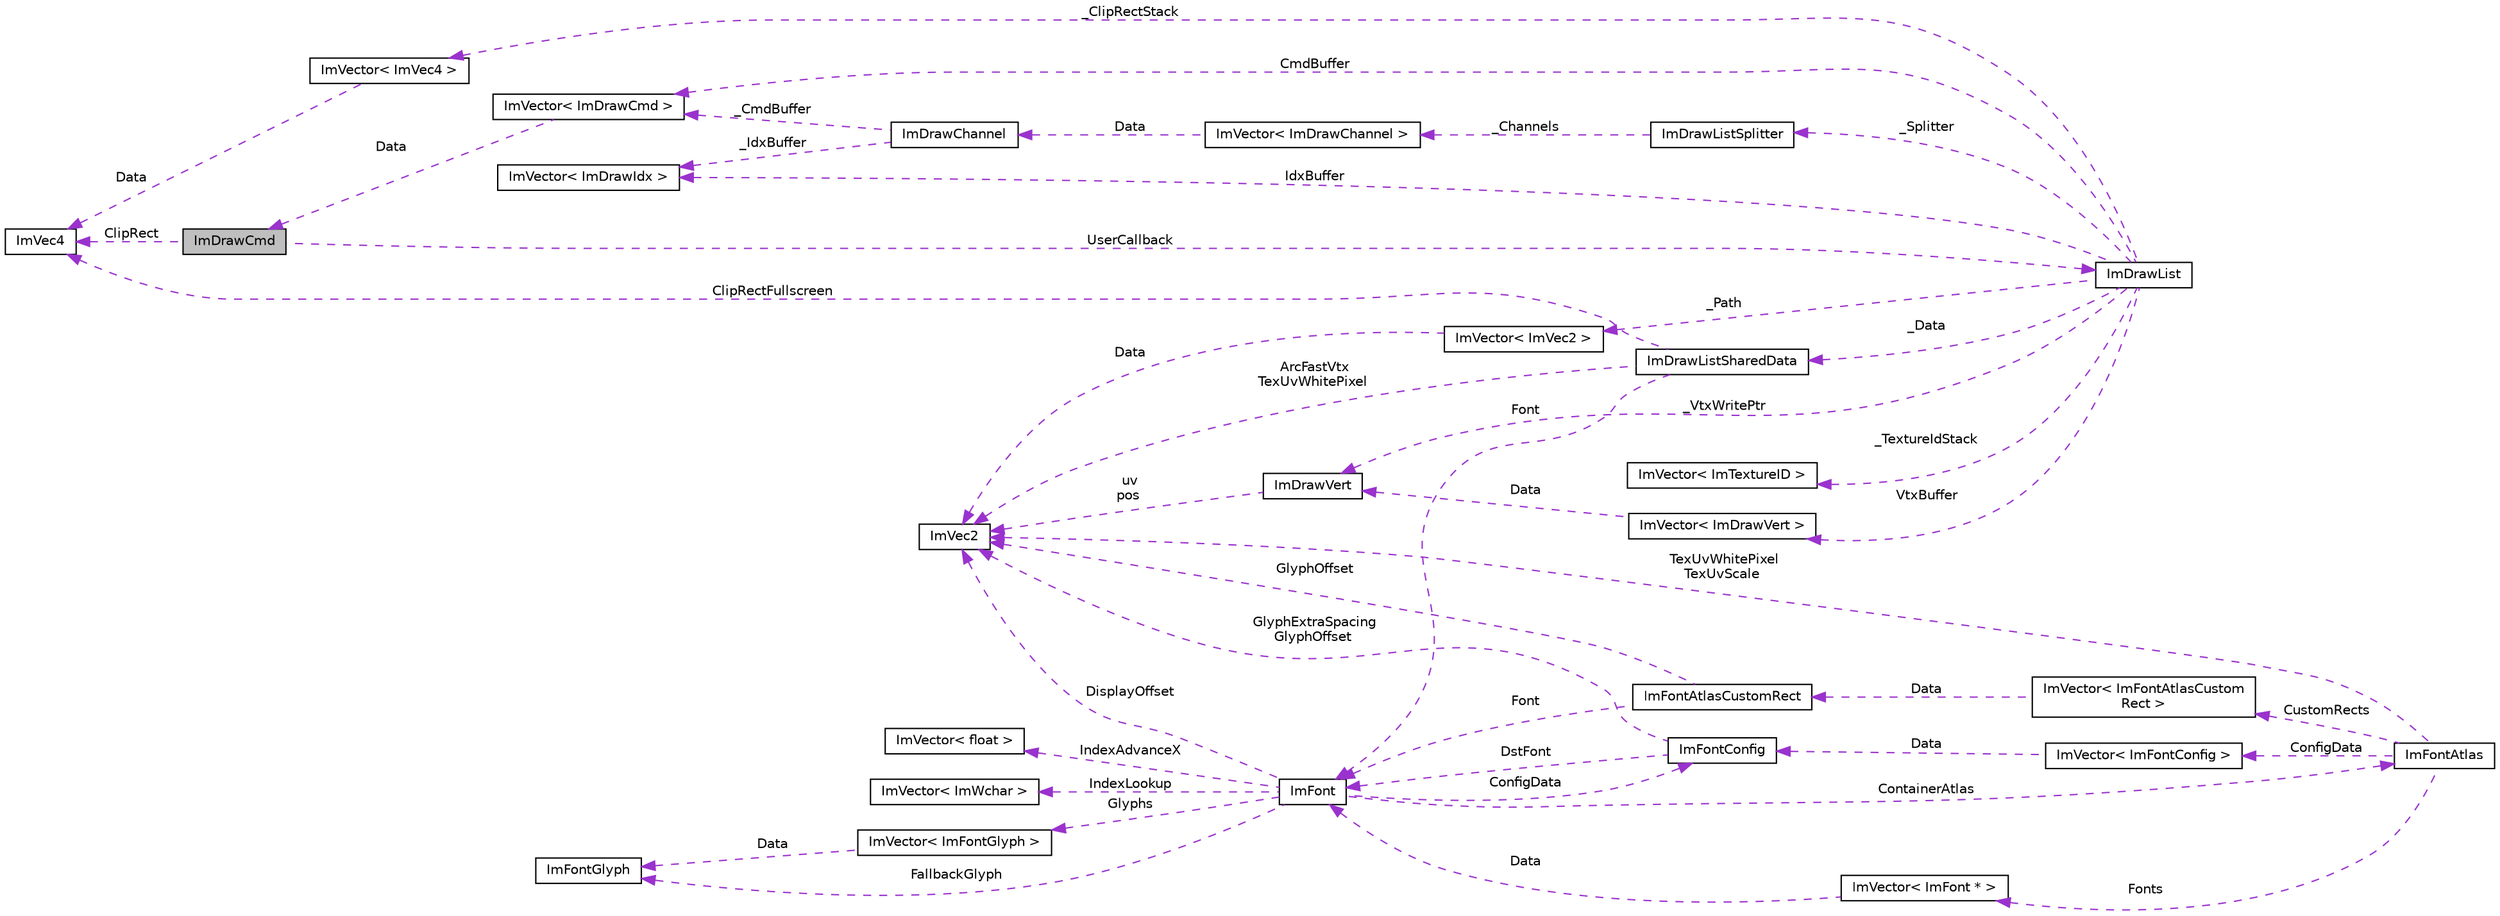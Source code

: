 digraph "ImDrawCmd"
{
 // LATEX_PDF_SIZE
  edge [fontname="Helvetica",fontsize="10",labelfontname="Helvetica",labelfontsize="10"];
  node [fontname="Helvetica",fontsize="10",shape=record];
  rankdir="LR";
  Node1 [label="ImDrawCmd",height=0.2,width=0.4,color="black", fillcolor="grey75", style="filled", fontcolor="black",tooltip=" "];
  Node2 -> Node1 [dir="back",color="darkorchid3",fontsize="10",style="dashed",label=" ClipRect" ,fontname="Helvetica"];
  Node2 [label="ImVec4",height=0.2,width=0.4,color="black", fillcolor="white", style="filled",URL="$struct_im_vec4.html",tooltip=" "];
  Node3 -> Node1 [dir="back",color="darkorchid3",fontsize="10",style="dashed",label=" UserCallback" ,fontname="Helvetica"];
  Node3 [label="ImDrawList",height=0.2,width=0.4,color="black", fillcolor="white", style="filled",URL="$struct_im_draw_list.html",tooltip=" "];
  Node4 -> Node3 [dir="back",color="darkorchid3",fontsize="10",style="dashed",label=" _ClipRectStack" ,fontname="Helvetica"];
  Node4 [label="ImVector\< ImVec4 \>",height=0.2,width=0.4,color="black", fillcolor="white", style="filled",URL="$struct_im_vector.html",tooltip=" "];
  Node2 -> Node4 [dir="back",color="darkorchid3",fontsize="10",style="dashed",label=" Data" ,fontname="Helvetica"];
  Node5 -> Node3 [dir="back",color="darkorchid3",fontsize="10",style="dashed",label=" VtxBuffer" ,fontname="Helvetica"];
  Node5 [label="ImVector\< ImDrawVert \>",height=0.2,width=0.4,color="black", fillcolor="white", style="filled",URL="$struct_im_vector.html",tooltip=" "];
  Node6 -> Node5 [dir="back",color="darkorchid3",fontsize="10",style="dashed",label=" Data" ,fontname="Helvetica"];
  Node6 [label="ImDrawVert",height=0.2,width=0.4,color="black", fillcolor="white", style="filled",URL="$struct_im_draw_vert.html",tooltip=" "];
  Node7 -> Node6 [dir="back",color="darkorchid3",fontsize="10",style="dashed",label=" uv\npos" ,fontname="Helvetica"];
  Node7 [label="ImVec2",height=0.2,width=0.4,color="black", fillcolor="white", style="filled",URL="$struct_im_vec2.html",tooltip=" "];
  Node8 -> Node3 [dir="back",color="darkorchid3",fontsize="10",style="dashed",label=" _Path" ,fontname="Helvetica"];
  Node8 [label="ImVector\< ImVec2 \>",height=0.2,width=0.4,color="black", fillcolor="white", style="filled",URL="$struct_im_vector.html",tooltip=" "];
  Node7 -> Node8 [dir="back",color="darkorchid3",fontsize="10",style="dashed",label=" Data" ,fontname="Helvetica"];
  Node9 -> Node3 [dir="back",color="darkorchid3",fontsize="10",style="dashed",label=" _Data" ,fontname="Helvetica"];
  Node9 [label="ImDrawListSharedData",height=0.2,width=0.4,color="black", fillcolor="white", style="filled",URL="$struct_im_draw_list_shared_data.html",tooltip=" "];
  Node7 -> Node9 [dir="back",color="darkorchid3",fontsize="10",style="dashed",label=" ArcFastVtx\nTexUvWhitePixel" ,fontname="Helvetica"];
  Node2 -> Node9 [dir="back",color="darkorchid3",fontsize="10",style="dashed",label=" ClipRectFullscreen" ,fontname="Helvetica"];
  Node10 -> Node9 [dir="back",color="darkorchid3",fontsize="10",style="dashed",label=" Font" ,fontname="Helvetica"];
  Node10 [label="ImFont",height=0.2,width=0.4,color="black", fillcolor="white", style="filled",URL="$struct_im_font.html",tooltip=" "];
  Node11 -> Node10 [dir="back",color="darkorchid3",fontsize="10",style="dashed",label=" Glyphs" ,fontname="Helvetica"];
  Node11 [label="ImVector\< ImFontGlyph \>",height=0.2,width=0.4,color="black", fillcolor="white", style="filled",URL="$struct_im_vector.html",tooltip=" "];
  Node12 -> Node11 [dir="back",color="darkorchid3",fontsize="10",style="dashed",label=" Data" ,fontname="Helvetica"];
  Node12 [label="ImFontGlyph",height=0.2,width=0.4,color="black", fillcolor="white", style="filled",URL="$struct_im_font_glyph.html",tooltip=" "];
  Node7 -> Node10 [dir="back",color="darkorchid3",fontsize="10",style="dashed",label=" DisplayOffset" ,fontname="Helvetica"];
  Node13 -> Node10 [dir="back",color="darkorchid3",fontsize="10",style="dashed",label=" ConfigData" ,fontname="Helvetica"];
  Node13 [label="ImFontConfig",height=0.2,width=0.4,color="black", fillcolor="white", style="filled",URL="$struct_im_font_config.html",tooltip=" "];
  Node7 -> Node13 [dir="back",color="darkorchid3",fontsize="10",style="dashed",label=" GlyphExtraSpacing\nGlyphOffset" ,fontname="Helvetica"];
  Node10 -> Node13 [dir="back",color="darkorchid3",fontsize="10",style="dashed",label=" DstFont" ,fontname="Helvetica"];
  Node12 -> Node10 [dir="back",color="darkorchid3",fontsize="10",style="dashed",label=" FallbackGlyph" ,fontname="Helvetica"];
  Node14 -> Node10 [dir="back",color="darkorchid3",fontsize="10",style="dashed",label=" ContainerAtlas" ,fontname="Helvetica"];
  Node14 [label="ImFontAtlas",height=0.2,width=0.4,color="black", fillcolor="white", style="filled",URL="$struct_im_font_atlas.html",tooltip=" "];
  Node15 -> Node14 [dir="back",color="darkorchid3",fontsize="10",style="dashed",label=" Fonts" ,fontname="Helvetica"];
  Node15 [label="ImVector\< ImFont * \>",height=0.2,width=0.4,color="black", fillcolor="white", style="filled",URL="$struct_im_vector.html",tooltip=" "];
  Node10 -> Node15 [dir="back",color="darkorchid3",fontsize="10",style="dashed",label=" Data" ,fontname="Helvetica"];
  Node7 -> Node14 [dir="back",color="darkorchid3",fontsize="10",style="dashed",label=" TexUvWhitePixel\nTexUvScale" ,fontname="Helvetica"];
  Node16 -> Node14 [dir="back",color="darkorchid3",fontsize="10",style="dashed",label=" ConfigData" ,fontname="Helvetica"];
  Node16 [label="ImVector\< ImFontConfig \>",height=0.2,width=0.4,color="black", fillcolor="white", style="filled",URL="$struct_im_vector.html",tooltip=" "];
  Node13 -> Node16 [dir="back",color="darkorchid3",fontsize="10",style="dashed",label=" Data" ,fontname="Helvetica"];
  Node17 -> Node14 [dir="back",color="darkorchid3",fontsize="10",style="dashed",label=" CustomRects" ,fontname="Helvetica"];
  Node17 [label="ImVector\< ImFontAtlasCustom\lRect \>",height=0.2,width=0.4,color="black", fillcolor="white", style="filled",URL="$struct_im_vector.html",tooltip=" "];
  Node18 -> Node17 [dir="back",color="darkorchid3",fontsize="10",style="dashed",label=" Data" ,fontname="Helvetica"];
  Node18 [label="ImFontAtlasCustomRect",height=0.2,width=0.4,color="black", fillcolor="white", style="filled",URL="$struct_im_font_atlas_custom_rect.html",tooltip=" "];
  Node7 -> Node18 [dir="back",color="darkorchid3",fontsize="10",style="dashed",label=" GlyphOffset" ,fontname="Helvetica"];
  Node10 -> Node18 [dir="back",color="darkorchid3",fontsize="10",style="dashed",label=" Font" ,fontname="Helvetica"];
  Node19 -> Node10 [dir="back",color="darkorchid3",fontsize="10",style="dashed",label=" IndexAdvanceX" ,fontname="Helvetica"];
  Node19 [label="ImVector\< float \>",height=0.2,width=0.4,color="black", fillcolor="white", style="filled",URL="$struct_im_vector.html",tooltip=" "];
  Node20 -> Node10 [dir="back",color="darkorchid3",fontsize="10",style="dashed",label=" IndexLookup" ,fontname="Helvetica"];
  Node20 [label="ImVector\< ImWchar \>",height=0.2,width=0.4,color="black", fillcolor="white", style="filled",URL="$struct_im_vector.html",tooltip=" "];
  Node6 -> Node3 [dir="back",color="darkorchid3",fontsize="10",style="dashed",label=" _VtxWritePtr" ,fontname="Helvetica"];
  Node21 -> Node3 [dir="back",color="darkorchid3",fontsize="10",style="dashed",label=" CmdBuffer" ,fontname="Helvetica"];
  Node21 [label="ImVector\< ImDrawCmd \>",height=0.2,width=0.4,color="black", fillcolor="white", style="filled",URL="$struct_im_vector.html",tooltip=" "];
  Node1 -> Node21 [dir="back",color="darkorchid3",fontsize="10",style="dashed",label=" Data" ,fontname="Helvetica"];
  Node22 -> Node3 [dir="back",color="darkorchid3",fontsize="10",style="dashed",label=" _Splitter" ,fontname="Helvetica"];
  Node22 [label="ImDrawListSplitter",height=0.2,width=0.4,color="black", fillcolor="white", style="filled",URL="$struct_im_draw_list_splitter.html",tooltip=" "];
  Node23 -> Node22 [dir="back",color="darkorchid3",fontsize="10",style="dashed",label=" _Channels" ,fontname="Helvetica"];
  Node23 [label="ImVector\< ImDrawChannel \>",height=0.2,width=0.4,color="black", fillcolor="white", style="filled",URL="$struct_im_vector.html",tooltip=" "];
  Node24 -> Node23 [dir="back",color="darkorchid3",fontsize="10",style="dashed",label=" Data" ,fontname="Helvetica"];
  Node24 [label="ImDrawChannel",height=0.2,width=0.4,color="black", fillcolor="white", style="filled",URL="$struct_im_draw_channel.html",tooltip=" "];
  Node21 -> Node24 [dir="back",color="darkorchid3",fontsize="10",style="dashed",label=" _CmdBuffer" ,fontname="Helvetica"];
  Node25 -> Node24 [dir="back",color="darkorchid3",fontsize="10",style="dashed",label=" _IdxBuffer" ,fontname="Helvetica"];
  Node25 [label="ImVector\< ImDrawIdx \>",height=0.2,width=0.4,color="black", fillcolor="white", style="filled",URL="$struct_im_vector.html",tooltip=" "];
  Node25 -> Node3 [dir="back",color="darkorchid3",fontsize="10",style="dashed",label=" IdxBuffer" ,fontname="Helvetica"];
  Node26 -> Node3 [dir="back",color="darkorchid3",fontsize="10",style="dashed",label=" _TextureIdStack" ,fontname="Helvetica"];
  Node26 [label="ImVector\< ImTextureID \>",height=0.2,width=0.4,color="black", fillcolor="white", style="filled",URL="$struct_im_vector.html",tooltip=" "];
}
